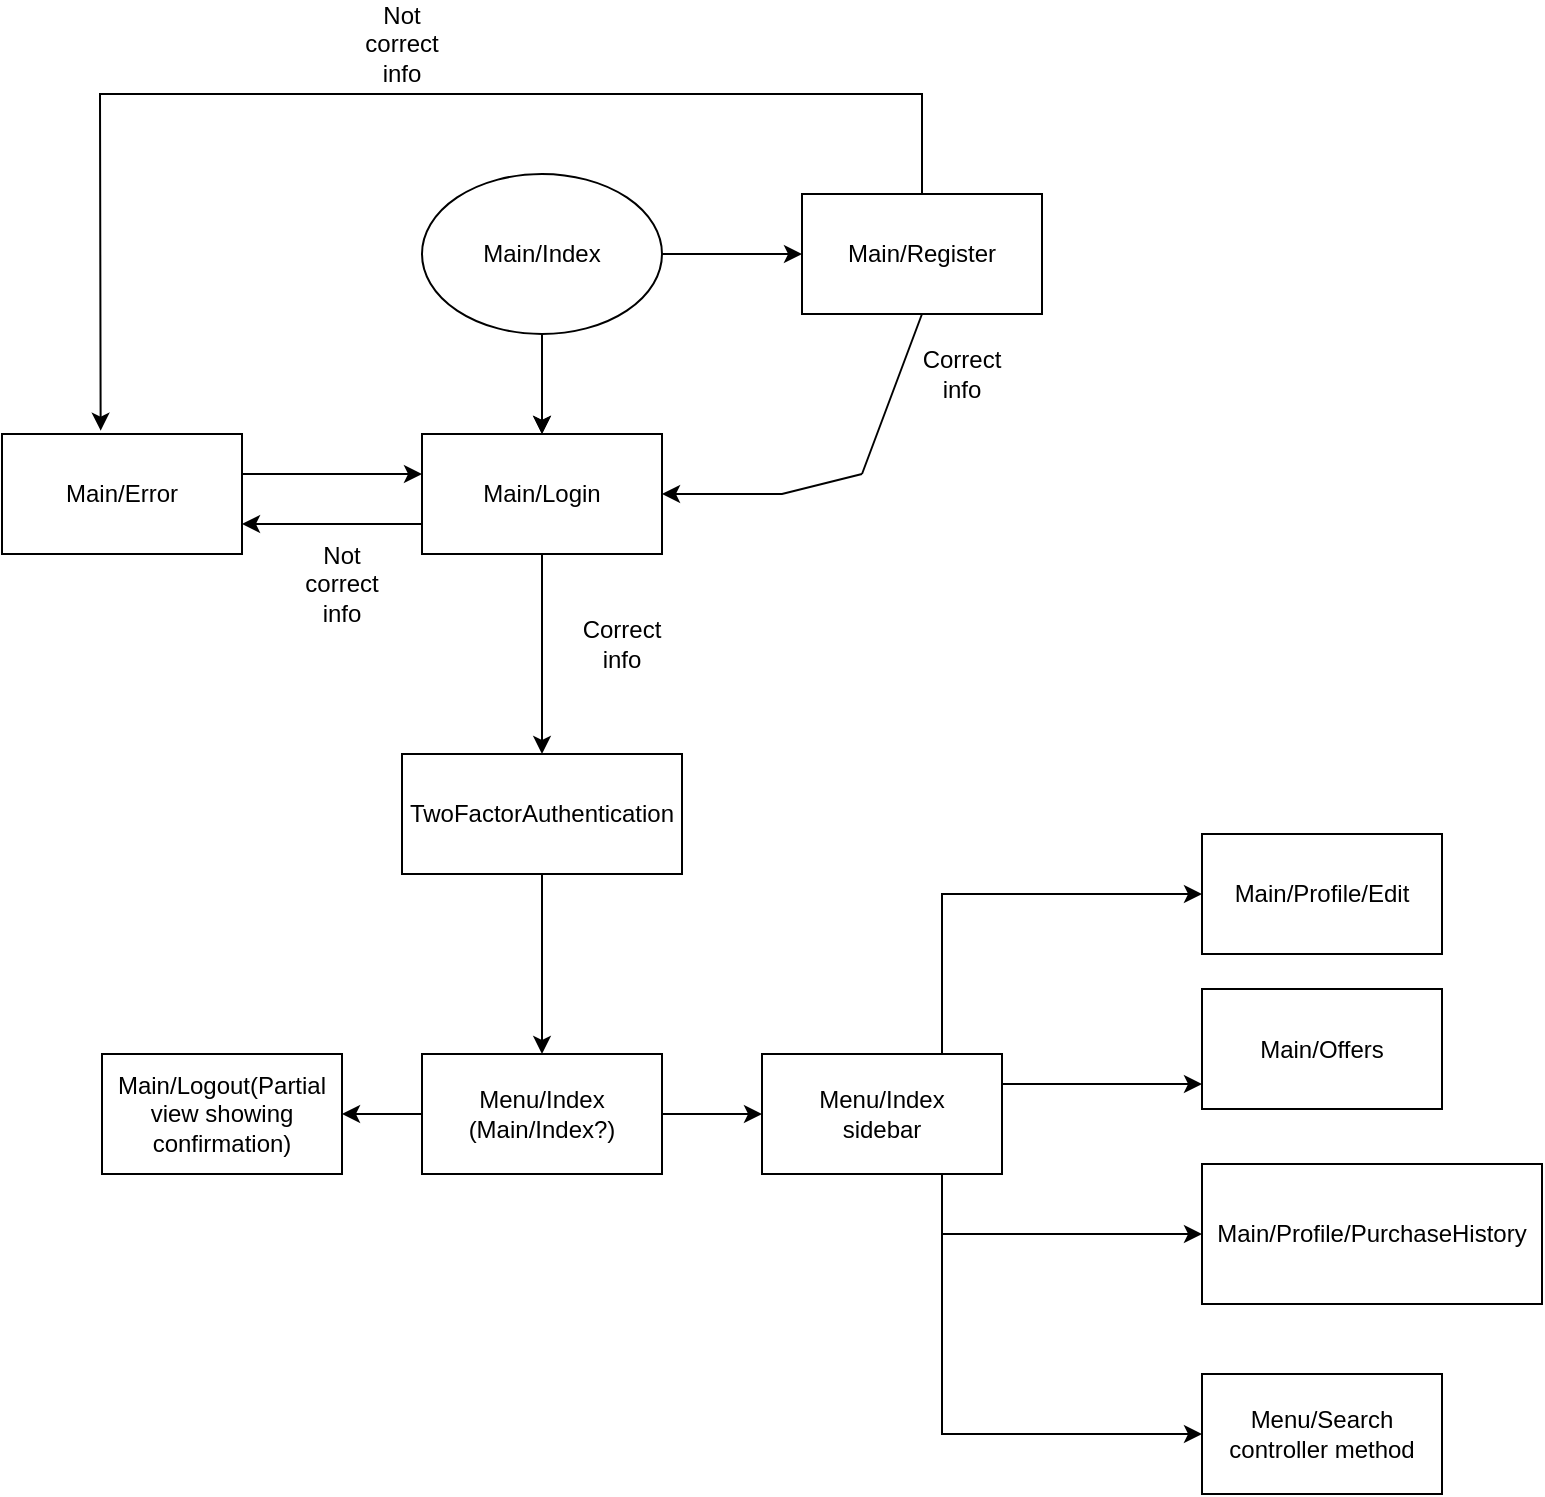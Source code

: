 <mxfile version="20.5.3" type="device"><diagram id="C5RBs43oDa-KdzZeNtuy" name="Page-1"><mxGraphModel dx="2310" dy="1939" grid="1" gridSize="10" guides="1" tooltips="1" connect="1" arrows="1" fold="1" page="1" pageScale="1" pageWidth="827" pageHeight="1169" math="0" shadow="0"><root><mxCell id="WIyWlLk6GJQsqaUBKTNV-0"/><mxCell id="WIyWlLk6GJQsqaUBKTNV-1" parent="WIyWlLk6GJQsqaUBKTNV-0"/><mxCell id="qyFNYcuWtiFjJXOkPWBM-26" value="" style="edgeStyle=orthogonalEdgeStyle;rounded=0;orthogonalLoop=1;jettySize=auto;html=1;" parent="WIyWlLk6GJQsqaUBKTNV-1" source="qyFNYcuWtiFjJXOkPWBM-0" target="qyFNYcuWtiFjJXOkPWBM-1" edge="1"><mxGeometry relative="1" as="geometry"/></mxCell><mxCell id="qyFNYcuWtiFjJXOkPWBM-0" value="Main/Index" style="ellipse;whiteSpace=wrap;html=1;" parent="WIyWlLk6GJQsqaUBKTNV-1" vertex="1"><mxGeometry x="160" y="40" width="120" height="80" as="geometry"/></mxCell><mxCell id="1m_ReeHmRqPrs5wRioGE-10" style="edgeStyle=orthogonalEdgeStyle;rounded=0;orthogonalLoop=1;jettySize=auto;html=1;exitX=0.5;exitY=1;exitDx=0;exitDy=0;entryX=0.5;entryY=0;entryDx=0;entryDy=0;" parent="WIyWlLk6GJQsqaUBKTNV-1" source="qyFNYcuWtiFjJXOkPWBM-1" target="1m_ReeHmRqPrs5wRioGE-9" edge="1"><mxGeometry relative="1" as="geometry"/></mxCell><mxCell id="qyFNYcuWtiFjJXOkPWBM-1" value="Main/Login" style="rounded=0;whiteSpace=wrap;html=1;" parent="WIyWlLk6GJQsqaUBKTNV-1" vertex="1"><mxGeometry x="160" y="170" width="120" height="60" as="geometry"/></mxCell><mxCell id="qyFNYcuWtiFjJXOkPWBM-25" value="" style="endArrow=classic;html=1;rounded=0;" parent="WIyWlLk6GJQsqaUBKTNV-1" source="qyFNYcuWtiFjJXOkPWBM-0" target="qyFNYcuWtiFjJXOkPWBM-1" edge="1"><mxGeometry width="50" height="50" relative="1" as="geometry"><mxPoint x="219.41" y="120" as="sourcePoint"/><mxPoint x="219.41" y="170" as="targetPoint"/></mxGeometry></mxCell><mxCell id="5SolBK7TznFJckDp6Tw3-0" value="" style="endArrow=classic;html=1;rounded=0;exitX=1;exitY=0.5;exitDx=0;exitDy=0;" parent="WIyWlLk6GJQsqaUBKTNV-1" source="qyFNYcuWtiFjJXOkPWBM-0" edge="1"><mxGeometry width="50" height="50" relative="1" as="geometry"><mxPoint x="319.58" y="70" as="sourcePoint"/><mxPoint x="350" y="80" as="targetPoint"/></mxGeometry></mxCell><mxCell id="5SolBK7TznFJckDp6Tw3-1" value="Main/Register" style="rounded=0;whiteSpace=wrap;html=1;" parent="WIyWlLk6GJQsqaUBKTNV-1" vertex="1"><mxGeometry x="350" y="50" width="120" height="60" as="geometry"/></mxCell><mxCell id="5SolBK7TznFJckDp6Tw3-3" value="" style="edgeStyle=none;rounded=0;orthogonalLoop=1;jettySize=auto;html=1;exitX=0.5;exitY=1;exitDx=0;exitDy=0;entryX=1;entryY=0.5;entryDx=0;entryDy=0;startArrow=none;" parent="WIyWlLk6GJQsqaUBKTNV-1" target="qyFNYcuWtiFjJXOkPWBM-1" edge="1"><mxGeometry relative="1" as="geometry"><mxPoint x="380" y="190" as="sourcePoint"/><mxPoint x="320" y="210" as="targetPoint"/><Array as="points"><mxPoint x="340" y="200"/></Array></mxGeometry></mxCell><mxCell id="1m_ReeHmRqPrs5wRioGE-3" value="" style="edgeStyle=orthogonalEdgeStyle;rounded=0;orthogonalLoop=1;jettySize=auto;html=1;" parent="WIyWlLk6GJQsqaUBKTNV-1" source="5SolBK7TznFJckDp6Tw3-5" target="1m_ReeHmRqPrs5wRioGE-2" edge="1"><mxGeometry relative="1" as="geometry"/></mxCell><mxCell id="1m_ReeHmRqPrs5wRioGE-17" style="edgeStyle=orthogonalEdgeStyle;rounded=0;orthogonalLoop=1;jettySize=auto;html=1;exitX=1;exitY=0.5;exitDx=0;exitDy=0;" parent="WIyWlLk6GJQsqaUBKTNV-1" source="5SolBK7TznFJckDp6Tw3-5" target="1m_ReeHmRqPrs5wRioGE-16" edge="1"><mxGeometry relative="1" as="geometry"/></mxCell><mxCell id="5SolBK7TznFJckDp6Tw3-5" value="Menu/Index&lt;br&gt;(Main/Index?)" style="rounded=0;whiteSpace=wrap;html=1;" parent="WIyWlLk6GJQsqaUBKTNV-1" vertex="1"><mxGeometry x="160" y="480" width="120" height="60" as="geometry"/></mxCell><mxCell id="5SolBK7TznFJckDp6Tw3-6" value="Correct info" style="text;html=1;strokeColor=none;fillColor=none;align=center;verticalAlign=middle;whiteSpace=wrap;rounded=0;" parent="WIyWlLk6GJQsqaUBKTNV-1" vertex="1"><mxGeometry x="230" y="260" width="60" height="30" as="geometry"/></mxCell><mxCell id="5SolBK7TznFJckDp6Tw3-8" value="" style="endArrow=classic;html=1;rounded=0;exitX=0;exitY=0.75;exitDx=0;exitDy=0;entryX=1;entryY=0.75;entryDx=0;entryDy=0;" parent="WIyWlLk6GJQsqaUBKTNV-1" source="qyFNYcuWtiFjJXOkPWBM-1" target="5SolBK7TznFJckDp6Tw3-9" edge="1"><mxGeometry width="50" height="50" relative="1" as="geometry"><mxPoint x="100" y="180" as="sourcePoint"/><mxPoint x="100" y="230" as="targetPoint"/></mxGeometry></mxCell><mxCell id="5SolBK7TznFJckDp6Tw3-9" value="Main/Error" style="rounded=0;whiteSpace=wrap;html=1;" parent="WIyWlLk6GJQsqaUBKTNV-1" vertex="1"><mxGeometry x="-50" y="170" width="120" height="60" as="geometry"/></mxCell><mxCell id="5SolBK7TznFJckDp6Tw3-10" value="" style="endArrow=classic;html=1;rounded=0;exitX=0;exitY=0.75;exitDx=0;exitDy=0;entryX=1;entryY=0.75;entryDx=0;entryDy=0;" parent="WIyWlLk6GJQsqaUBKTNV-1" edge="1"><mxGeometry width="50" height="50" relative="1" as="geometry"><mxPoint x="70" y="190" as="sourcePoint"/><mxPoint x="160" y="190" as="targetPoint"/></mxGeometry></mxCell><mxCell id="5SolBK7TznFJckDp6Tw3-11" value="" style="endArrow=classic;html=1;rounded=0;exitX=0.5;exitY=0;exitDx=0;exitDy=0;entryX=0.411;entryY=-0.028;entryDx=0;entryDy=0;entryPerimeter=0;" parent="WIyWlLk6GJQsqaUBKTNV-1" source="5SolBK7TznFJckDp6Tw3-1" target="5SolBK7TznFJckDp6Tw3-9" edge="1"><mxGeometry width="50" height="50" relative="1" as="geometry"><mxPoint x="170.0" y="20.0" as="sourcePoint"/><mxPoint x="-210" as="targetPoint"/><Array as="points"><mxPoint x="410"/><mxPoint x="-1"/></Array></mxGeometry></mxCell><mxCell id="5SolBK7TznFJckDp6Tw3-13" value="" style="edgeStyle=none;rounded=0;orthogonalLoop=1;jettySize=auto;html=1;exitX=0.5;exitY=1;exitDx=0;exitDy=0;endArrow=none;" parent="WIyWlLk6GJQsqaUBKTNV-1" source="5SolBK7TznFJckDp6Tw3-1" edge="1"><mxGeometry relative="1" as="geometry"><mxPoint x="410" y="110" as="sourcePoint"/><mxPoint x="380" y="190" as="targetPoint"/><Array as="points"/></mxGeometry></mxCell><mxCell id="5SolBK7TznFJckDp6Tw3-16" value="Not correct info" style="text;html=1;strokeColor=none;fillColor=none;align=center;verticalAlign=middle;whiteSpace=wrap;rounded=0;" parent="WIyWlLk6GJQsqaUBKTNV-1" vertex="1"><mxGeometry x="120" y="-40" width="60" height="30" as="geometry"/></mxCell><mxCell id="5SolBK7TznFJckDp6Tw3-17" value="Correct info" style="text;html=1;strokeColor=none;fillColor=none;align=center;verticalAlign=middle;whiteSpace=wrap;rounded=0;" parent="WIyWlLk6GJQsqaUBKTNV-1" vertex="1"><mxGeometry x="400" y="125" width="60" height="30" as="geometry"/></mxCell><mxCell id="5SolBK7TznFJckDp6Tw3-18" value="Main/Profile/PurchaseHistory" style="rounded=0;whiteSpace=wrap;html=1;" parent="WIyWlLk6GJQsqaUBKTNV-1" vertex="1"><mxGeometry x="550" y="535" width="170" height="70" as="geometry"/></mxCell><mxCell id="5SolBK7TznFJckDp6Tw3-20" value="Main/Offers" style="rounded=0;whiteSpace=wrap;html=1;" parent="WIyWlLk6GJQsqaUBKTNV-1" vertex="1"><mxGeometry x="550" y="447.5" width="120" height="60" as="geometry"/></mxCell><mxCell id="1m_ReeHmRqPrs5wRioGE-0" value="Main/Profile/Edit" style="whiteSpace=wrap;html=1;rounded=0;" parent="WIyWlLk6GJQsqaUBKTNV-1" vertex="1"><mxGeometry x="550" y="370" width="120" height="60" as="geometry"/></mxCell><mxCell id="1m_ReeHmRqPrs5wRioGE-2" value="Main/Logout(Partial view showing confirmation)" style="whiteSpace=wrap;html=1;rounded=0;" parent="WIyWlLk6GJQsqaUBKTNV-1" vertex="1"><mxGeometry y="480" width="120" height="60" as="geometry"/></mxCell><mxCell id="1m_ReeHmRqPrs5wRioGE-7" value="Menu/Search controller method" style="whiteSpace=wrap;html=1;rounded=0;" parent="WIyWlLk6GJQsqaUBKTNV-1" vertex="1"><mxGeometry x="550" y="640" width="120" height="60" as="geometry"/></mxCell><mxCell id="1m_ReeHmRqPrs5wRioGE-15" style="edgeStyle=orthogonalEdgeStyle;rounded=0;orthogonalLoop=1;jettySize=auto;html=1;exitX=0.5;exitY=1;exitDx=0;exitDy=0;entryX=0.5;entryY=0;entryDx=0;entryDy=0;" parent="WIyWlLk6GJQsqaUBKTNV-1" source="1m_ReeHmRqPrs5wRioGE-9" target="5SolBK7TznFJckDp6Tw3-5" edge="1"><mxGeometry relative="1" as="geometry"/></mxCell><mxCell id="1m_ReeHmRqPrs5wRioGE-9" value="TwoFactorAuthentication" style="rounded=0;whiteSpace=wrap;html=1;" parent="WIyWlLk6GJQsqaUBKTNV-1" vertex="1"><mxGeometry x="150" y="330" width="140" height="60" as="geometry"/></mxCell><mxCell id="1m_ReeHmRqPrs5wRioGE-11" value="Not correct info" style="text;html=1;strokeColor=none;fillColor=none;align=center;verticalAlign=middle;whiteSpace=wrap;rounded=0;" parent="WIyWlLk6GJQsqaUBKTNV-1" vertex="1"><mxGeometry x="90" y="230" width="60" height="30" as="geometry"/></mxCell><mxCell id="1m_ReeHmRqPrs5wRioGE-18" style="edgeStyle=orthogonalEdgeStyle;rounded=0;orthogonalLoop=1;jettySize=auto;html=1;exitX=1;exitY=0.25;exitDx=0;exitDy=0;entryX=0;entryY=0.5;entryDx=0;entryDy=0;" parent="WIyWlLk6GJQsqaUBKTNV-1" source="1m_ReeHmRqPrs5wRioGE-16" target="1m_ReeHmRqPrs5wRioGE-0" edge="1"><mxGeometry relative="1" as="geometry"><Array as="points"><mxPoint x="420" y="495"/><mxPoint x="420" y="400"/></Array></mxGeometry></mxCell><mxCell id="1m_ReeHmRqPrs5wRioGE-20" style="edgeStyle=orthogonalEdgeStyle;rounded=0;orthogonalLoop=1;jettySize=auto;html=1;exitX=0.75;exitY=1;exitDx=0;exitDy=0;entryX=0;entryY=0.5;entryDx=0;entryDy=0;" parent="WIyWlLk6GJQsqaUBKTNV-1" source="1m_ReeHmRqPrs5wRioGE-16" target="5SolBK7TznFJckDp6Tw3-18" edge="1"><mxGeometry relative="1" as="geometry"/></mxCell><mxCell id="1m_ReeHmRqPrs5wRioGE-21" style="edgeStyle=orthogonalEdgeStyle;rounded=0;orthogonalLoop=1;jettySize=auto;html=1;exitX=1;exitY=0.25;exitDx=0;exitDy=0;" parent="WIyWlLk6GJQsqaUBKTNV-1" source="1m_ReeHmRqPrs5wRioGE-16" edge="1"><mxGeometry relative="1" as="geometry"><mxPoint x="550" y="495" as="targetPoint"/></mxGeometry></mxCell><mxCell id="1m_ReeHmRqPrs5wRioGE-22" style="edgeStyle=orthogonalEdgeStyle;rounded=0;orthogonalLoop=1;jettySize=auto;html=1;exitX=0.75;exitY=1;exitDx=0;exitDy=0;entryX=0;entryY=0.5;entryDx=0;entryDy=0;" parent="WIyWlLk6GJQsqaUBKTNV-1" source="1m_ReeHmRqPrs5wRioGE-16" target="1m_ReeHmRqPrs5wRioGE-7" edge="1"><mxGeometry relative="1" as="geometry"/></mxCell><mxCell id="1m_ReeHmRqPrs5wRioGE-16" value="Menu/Index&lt;br&gt;sidebar" style="rounded=0;whiteSpace=wrap;html=1;" parent="WIyWlLk6GJQsqaUBKTNV-1" vertex="1"><mxGeometry x="330" y="480" width="120" height="60" as="geometry"/></mxCell></root></mxGraphModel></diagram></mxfile>